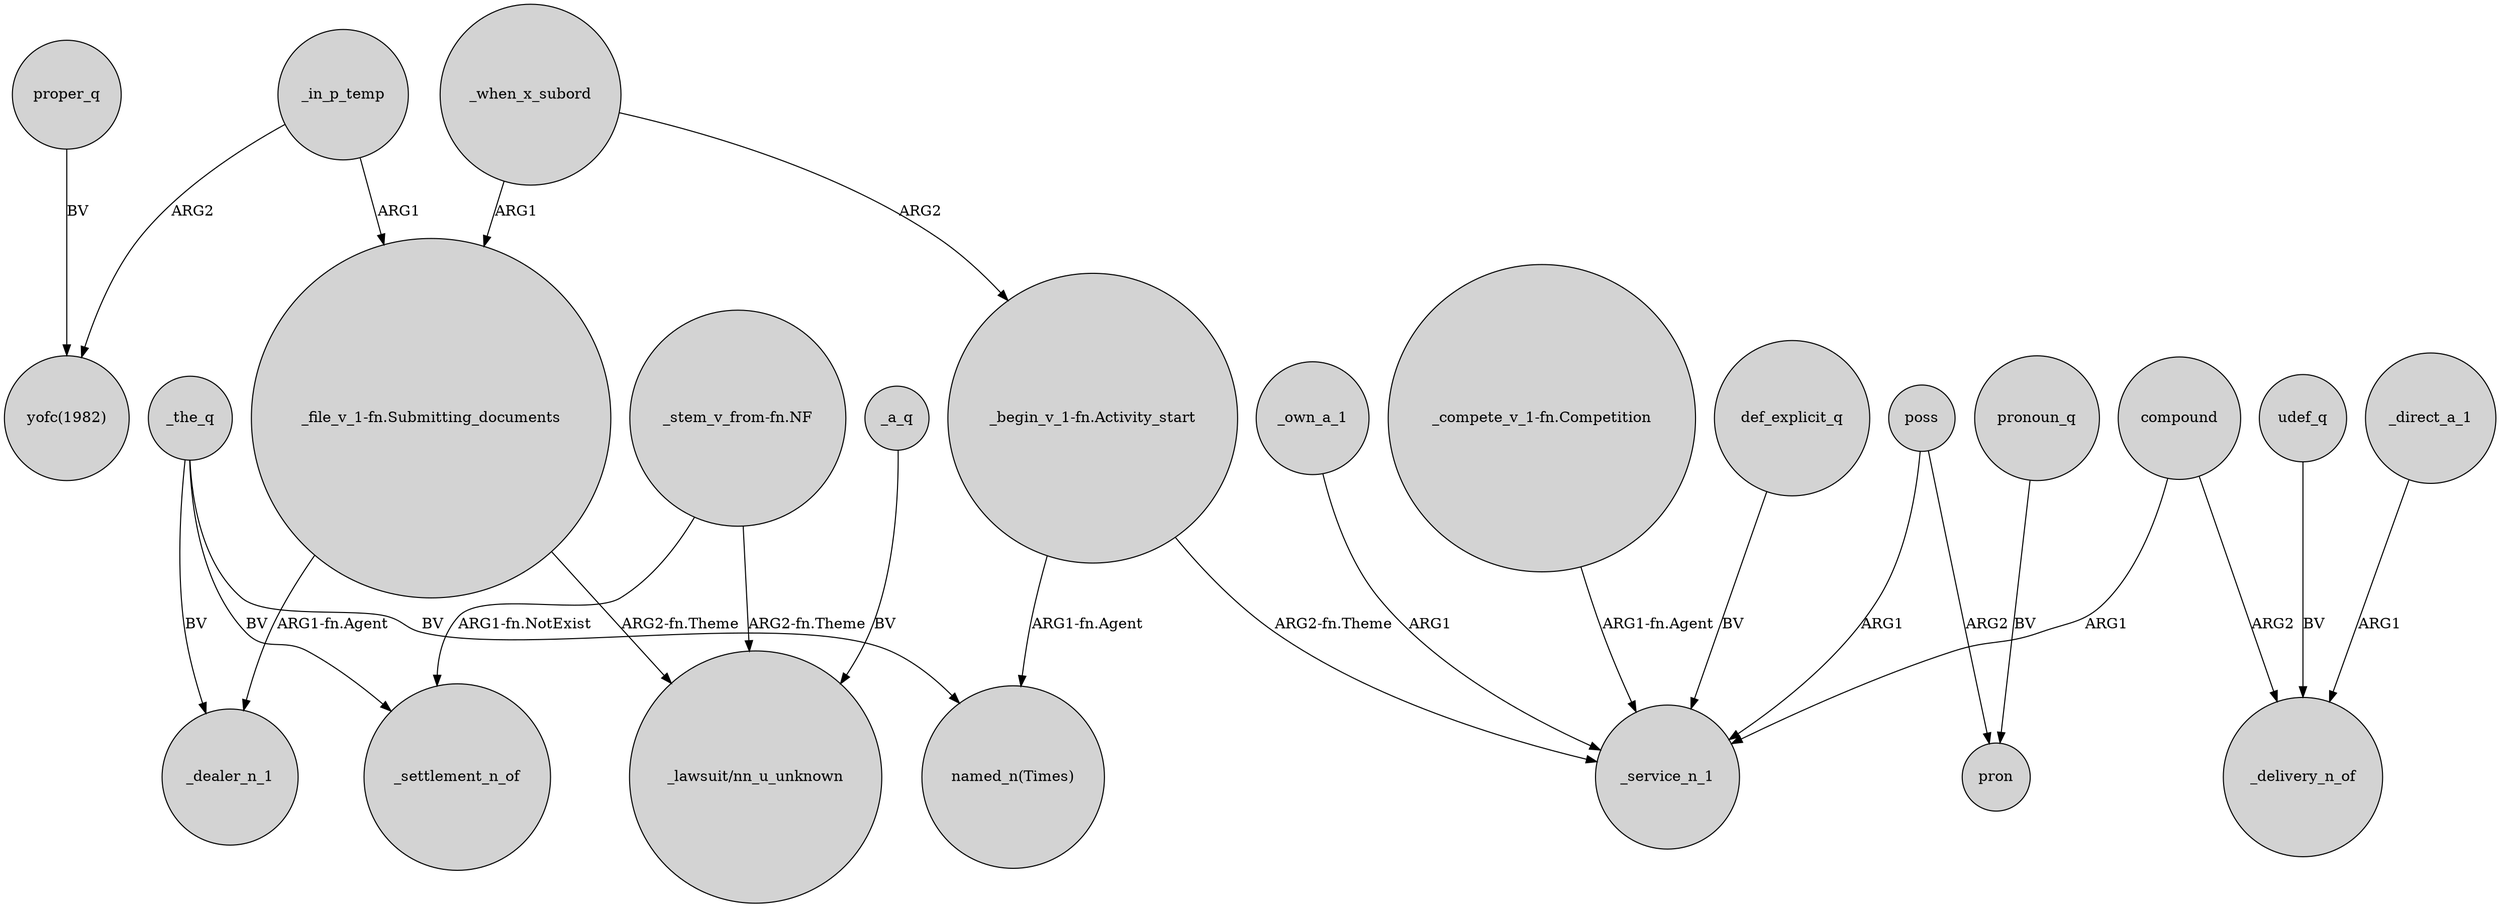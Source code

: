digraph {
	node [shape=circle style=filled]
	proper_q -> "yofc(1982)" [label=BV]
	"_begin_v_1-fn.Activity_start" -> _service_n_1 [label="ARG2-fn.Theme"]
	_direct_a_1 -> _delivery_n_of [label=ARG1]
	poss -> pron [label=ARG2]
	_the_q -> _dealer_n_1 [label=BV]
	"_compete_v_1-fn.Competition" -> _service_n_1 [label="ARG1-fn.Agent"]
	"_file_v_1-fn.Submitting_documents" -> "_lawsuit/nn_u_unknown" [label="ARG2-fn.Theme"]
	_when_x_subord -> "_file_v_1-fn.Submitting_documents" [label=ARG1]
	poss -> _service_n_1 [label=ARG1]
	"_file_v_1-fn.Submitting_documents" -> _dealer_n_1 [label="ARG1-fn.Agent"]
	udef_q -> _delivery_n_of [label=BV]
	"_stem_v_from-fn.NF" -> "_lawsuit/nn_u_unknown" [label="ARG2-fn.Theme"]
	_in_p_temp -> "_file_v_1-fn.Submitting_documents" [label=ARG1]
	pronoun_q -> pron [label=BV]
	_the_q -> _settlement_n_of [label=BV]
	compound -> _delivery_n_of [label=ARG2]
	_a_q -> "_lawsuit/nn_u_unknown" [label=BV]
	_when_x_subord -> "_begin_v_1-fn.Activity_start" [label=ARG2]
	_in_p_temp -> "yofc(1982)" [label=ARG2]
	"_stem_v_from-fn.NF" -> _settlement_n_of [label="ARG1-fn.NotExist"]
	_the_q -> "named_n(Times)" [label=BV]
	def_explicit_q -> _service_n_1 [label=BV]
	compound -> _service_n_1 [label=ARG1]
	"_begin_v_1-fn.Activity_start" -> "named_n(Times)" [label="ARG1-fn.Agent"]
	_own_a_1 -> _service_n_1 [label=ARG1]
}
